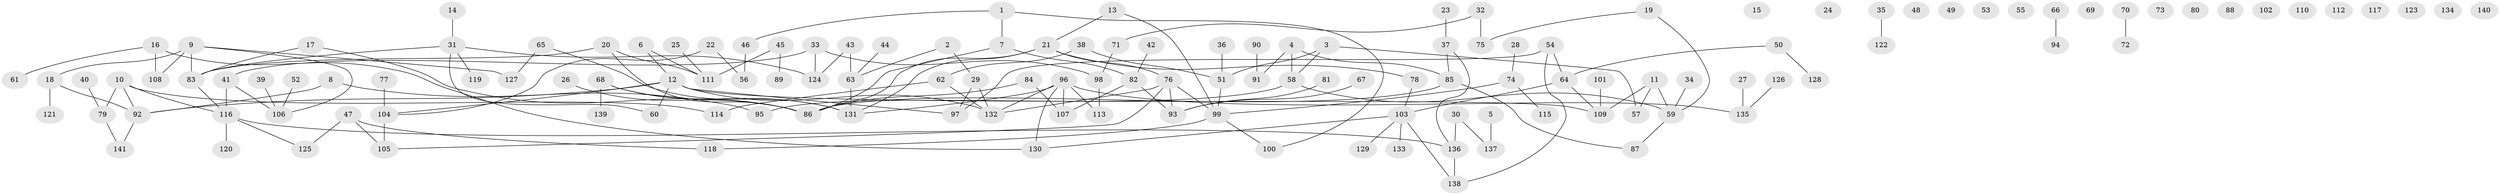 // coarse degree distribution, {5: 0.1891891891891892, 3: 0.16216216216216217, 2: 0.1891891891891892, 1: 0.16216216216216217, 4: 0.08108108108108109, 7: 0.02702702702702703, 8: 0.05405405405405406, 6: 0.13513513513513514}
// Generated by graph-tools (version 1.1) at 2025/35/03/04/25 23:35:50]
// undirected, 141 vertices, 159 edges
graph export_dot {
  node [color=gray90,style=filled];
  1;
  2;
  3;
  4;
  5;
  6;
  7;
  8;
  9;
  10;
  11;
  12;
  13;
  14;
  15;
  16;
  17;
  18;
  19;
  20;
  21;
  22;
  23;
  24;
  25;
  26;
  27;
  28;
  29;
  30;
  31;
  32;
  33;
  34;
  35;
  36;
  37;
  38;
  39;
  40;
  41;
  42;
  43;
  44;
  45;
  46;
  47;
  48;
  49;
  50;
  51;
  52;
  53;
  54;
  55;
  56;
  57;
  58;
  59;
  60;
  61;
  62;
  63;
  64;
  65;
  66;
  67;
  68;
  69;
  70;
  71;
  72;
  73;
  74;
  75;
  76;
  77;
  78;
  79;
  80;
  81;
  82;
  83;
  84;
  85;
  86;
  87;
  88;
  89;
  90;
  91;
  92;
  93;
  94;
  95;
  96;
  97;
  98;
  99;
  100;
  101;
  102;
  103;
  104;
  105;
  106;
  107;
  108;
  109;
  110;
  111;
  112;
  113;
  114;
  115;
  116;
  117;
  118;
  119;
  120;
  121;
  122;
  123;
  124;
  125;
  126;
  127;
  128;
  129;
  130;
  131;
  132;
  133;
  134;
  135;
  136;
  137;
  138;
  139;
  140;
  141;
  1 -- 7;
  1 -- 46;
  1 -- 100;
  2 -- 29;
  2 -- 63;
  3 -- 51;
  3 -- 57;
  3 -- 58;
  4 -- 58;
  4 -- 85;
  4 -- 91;
  5 -- 137;
  6 -- 12;
  6 -- 111;
  7 -- 82;
  7 -- 86;
  8 -- 92;
  8 -- 95;
  9 -- 18;
  9 -- 83;
  9 -- 106;
  9 -- 108;
  9 -- 127;
  10 -- 79;
  10 -- 92;
  10 -- 114;
  10 -- 116;
  11 -- 57;
  11 -- 59;
  11 -- 109;
  12 -- 60;
  12 -- 92;
  12 -- 97;
  12 -- 104;
  12 -- 109;
  12 -- 132;
  13 -- 21;
  13 -- 99;
  14 -- 31;
  16 -- 61;
  16 -- 108;
  16 -- 130;
  17 -- 83;
  17 -- 86;
  18 -- 92;
  18 -- 121;
  19 -- 59;
  19 -- 75;
  20 -- 83;
  20 -- 86;
  20 -- 111;
  21 -- 76;
  21 -- 78;
  21 -- 86;
  21 -- 131;
  22 -- 56;
  22 -- 104;
  23 -- 37;
  25 -- 111;
  26 -- 86;
  27 -- 135;
  28 -- 74;
  29 -- 97;
  29 -- 132;
  30 -- 136;
  30 -- 137;
  31 -- 60;
  31 -- 83;
  31 -- 119;
  31 -- 124;
  32 -- 71;
  32 -- 75;
  33 -- 41;
  33 -- 98;
  33 -- 124;
  34 -- 59;
  35 -- 122;
  36 -- 51;
  37 -- 85;
  37 -- 136;
  38 -- 51;
  38 -- 62;
  39 -- 106;
  40 -- 79;
  41 -- 106;
  41 -- 116;
  42 -- 82;
  43 -- 63;
  43 -- 124;
  44 -- 63;
  45 -- 89;
  45 -- 111;
  46 -- 56;
  47 -- 105;
  47 -- 118;
  47 -- 125;
  50 -- 64;
  50 -- 128;
  51 -- 99;
  52 -- 106;
  54 -- 64;
  54 -- 97;
  54 -- 138;
  58 -- 59;
  58 -- 95;
  59 -- 87;
  62 -- 114;
  62 -- 132;
  63 -- 131;
  64 -- 103;
  64 -- 109;
  65 -- 127;
  65 -- 131;
  66 -- 94;
  67 -- 93;
  68 -- 86;
  68 -- 131;
  68 -- 139;
  70 -- 72;
  71 -- 98;
  74 -- 99;
  74 -- 115;
  76 -- 93;
  76 -- 99;
  76 -- 105;
  76 -- 132;
  77 -- 104;
  78 -- 103;
  79 -- 141;
  81 -- 93;
  82 -- 93;
  82 -- 107;
  83 -- 116;
  84 -- 86;
  84 -- 107;
  85 -- 86;
  85 -- 87;
  90 -- 91;
  92 -- 141;
  96 -- 107;
  96 -- 113;
  96 -- 130;
  96 -- 131;
  96 -- 132;
  96 -- 135;
  98 -- 113;
  99 -- 100;
  99 -- 118;
  101 -- 109;
  103 -- 129;
  103 -- 130;
  103 -- 133;
  103 -- 138;
  104 -- 105;
  116 -- 120;
  116 -- 125;
  116 -- 136;
  126 -- 135;
  136 -- 138;
}
